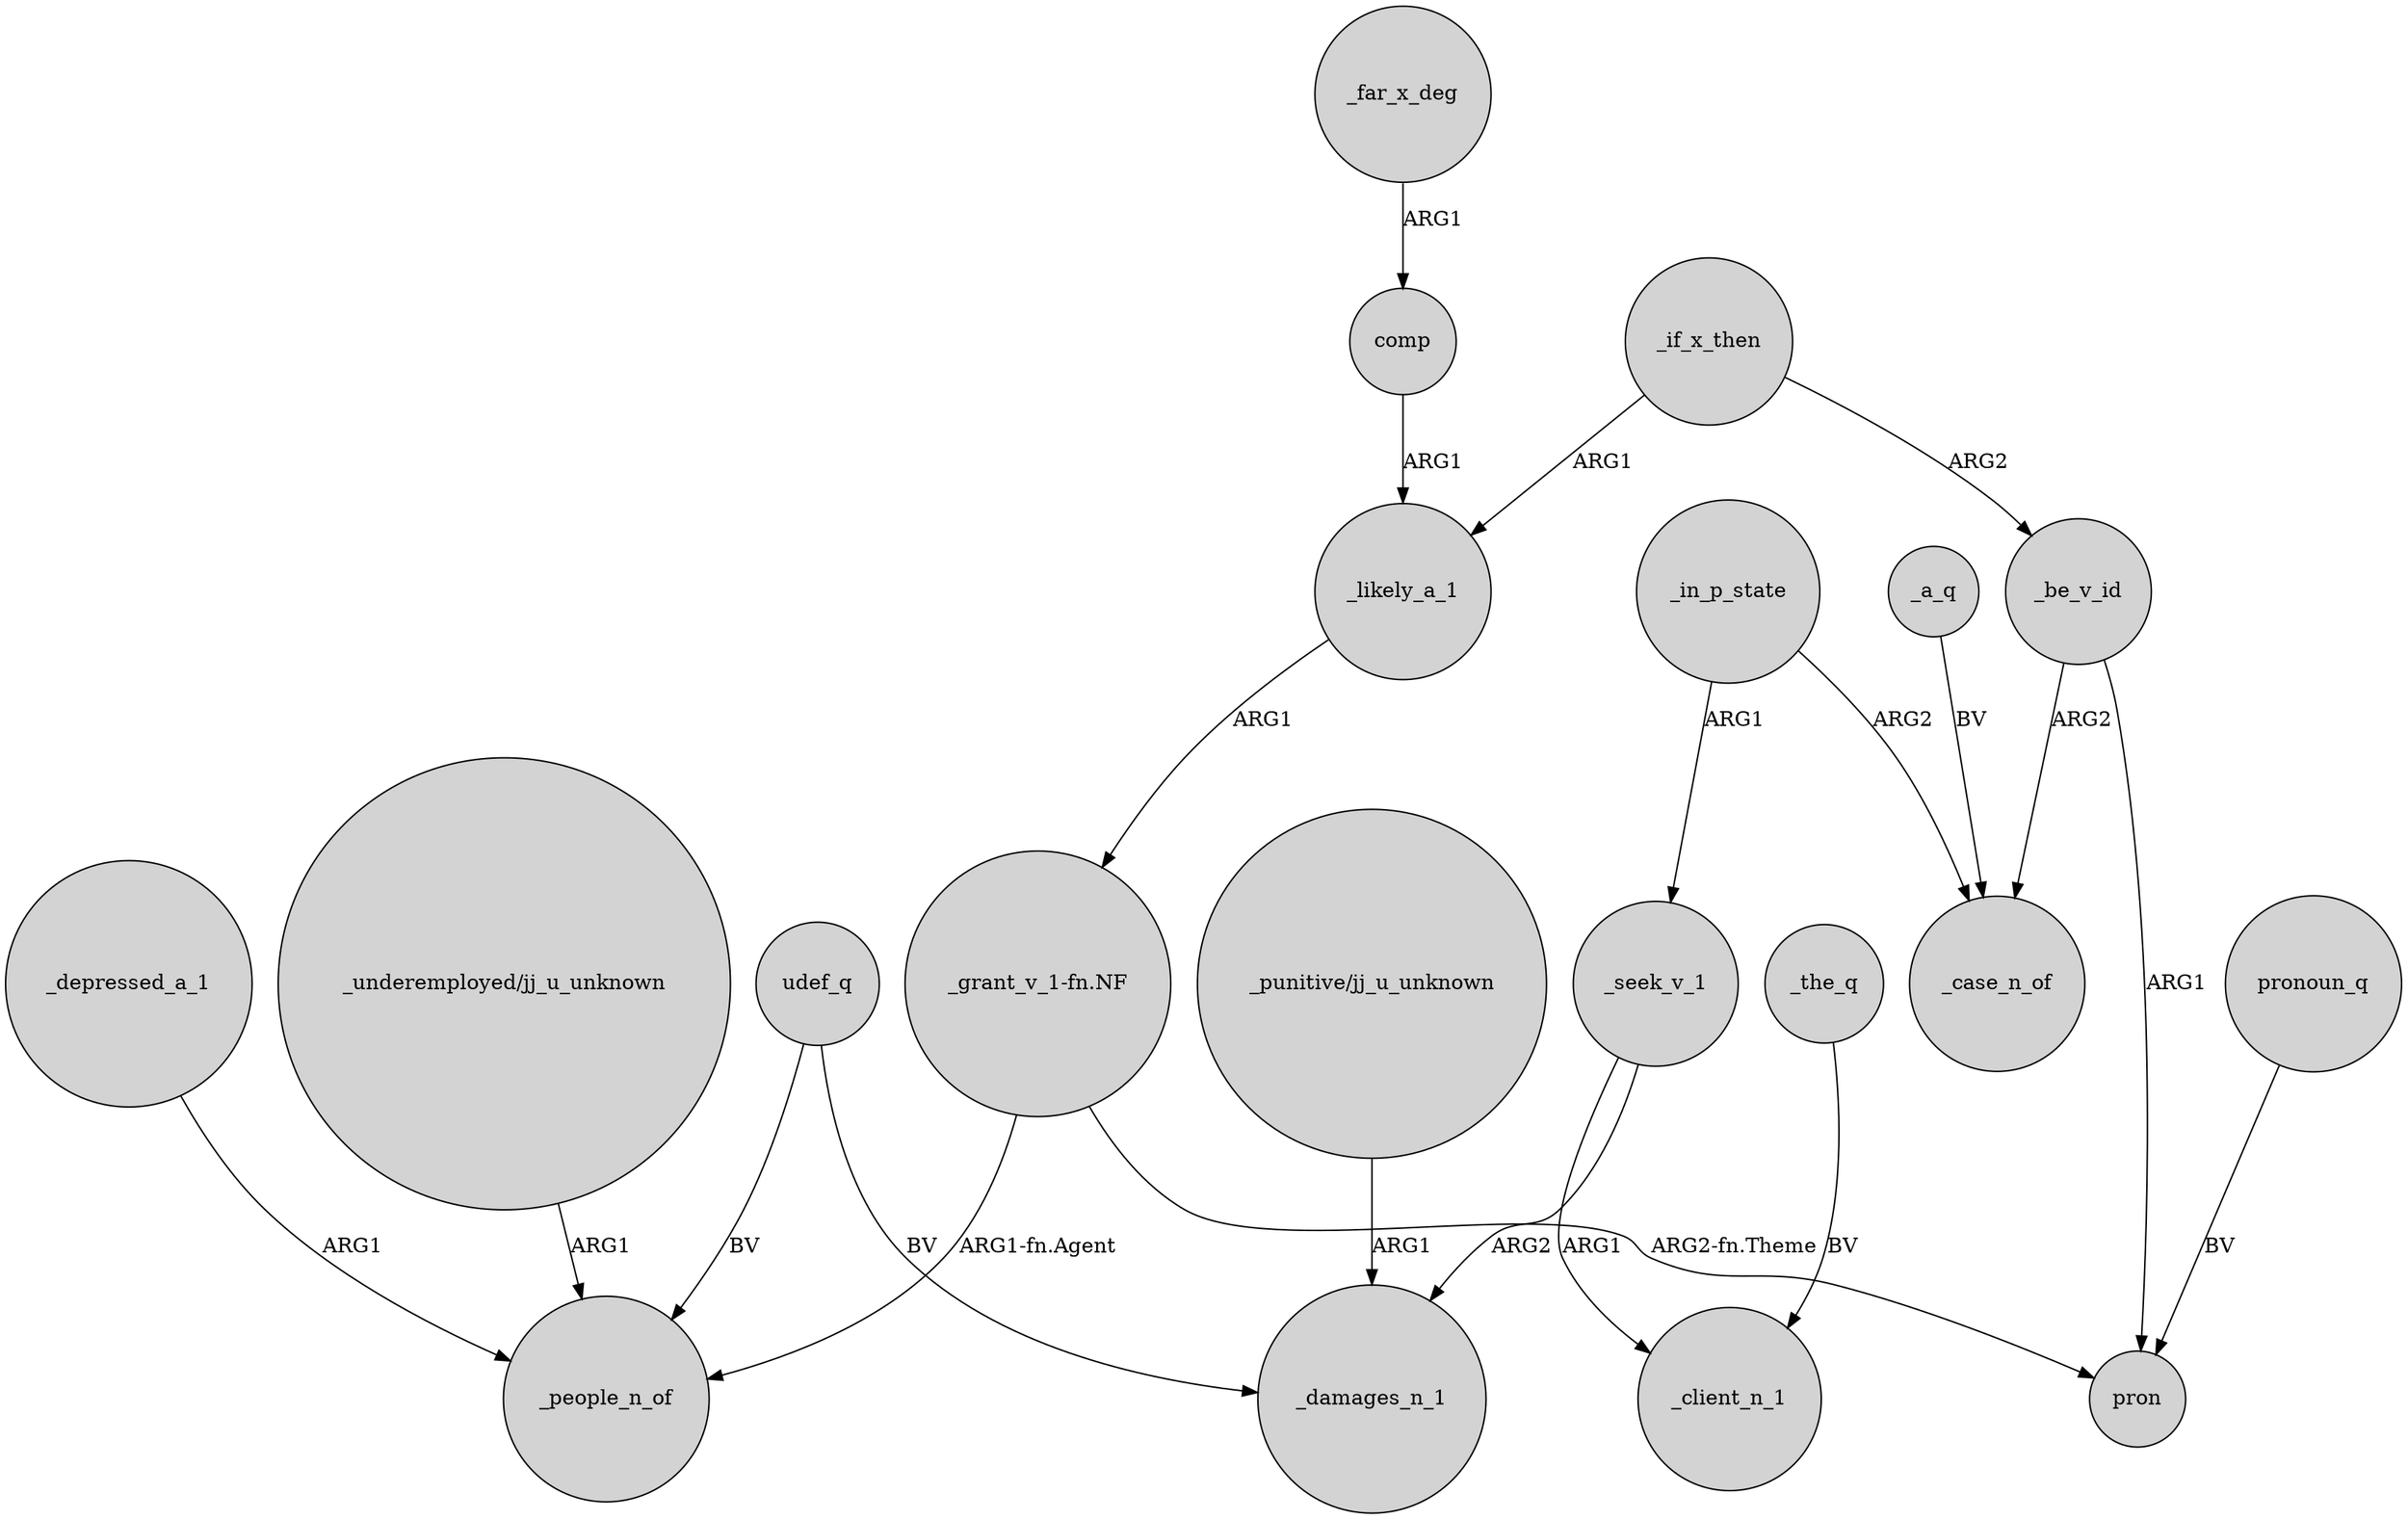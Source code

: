 digraph {
	node [shape=circle style=filled]
	"_underemployed/jj_u_unknown" -> _people_n_of [label=ARG1]
	"_punitive/jj_u_unknown" -> _damages_n_1 [label=ARG1]
	_a_q -> _case_n_of [label=BV]
	udef_q -> _damages_n_1 [label=BV]
	_if_x_then -> _likely_a_1 [label=ARG1]
	_be_v_id -> pron [label=ARG1]
	_if_x_then -> _be_v_id [label=ARG2]
	_seek_v_1 -> _client_n_1 [label=ARG1]
	udef_q -> _people_n_of [label=BV]
	pronoun_q -> pron [label=BV]
	_the_q -> _client_n_1 [label=BV]
	_likely_a_1 -> "_grant_v_1-fn.NF" [label=ARG1]
	_in_p_state -> _case_n_of [label=ARG2]
	_far_x_deg -> comp [label=ARG1]
	_in_p_state -> _seek_v_1 [label=ARG1]
	_depressed_a_1 -> _people_n_of [label=ARG1]
	_seek_v_1 -> _damages_n_1 [label=ARG2]
	"_grant_v_1-fn.NF" -> pron [label="ARG2-fn.Theme"]
	"_grant_v_1-fn.NF" -> _people_n_of [label="ARG1-fn.Agent"]
	_be_v_id -> _case_n_of [label=ARG2]
	comp -> _likely_a_1 [label=ARG1]
}
